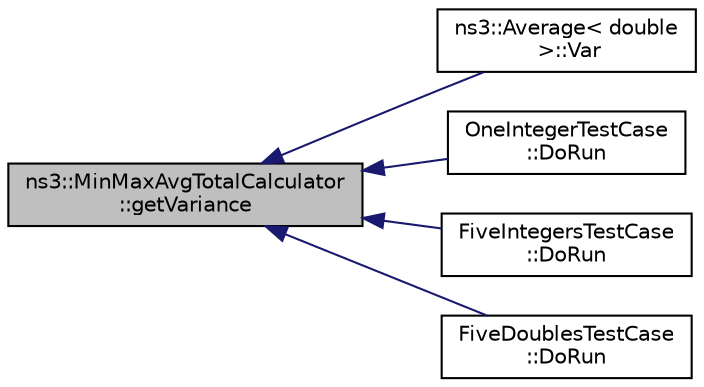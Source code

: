 digraph "ns3::MinMaxAvgTotalCalculator::getVariance"
{
  edge [fontname="Helvetica",fontsize="10",labelfontname="Helvetica",labelfontsize="10"];
  node [fontname="Helvetica",fontsize="10",shape=record];
  rankdir="LR";
  Node1 [label="ns3::MinMaxAvgTotalCalculator\l::getVariance",height=0.2,width=0.4,color="black", fillcolor="grey75", style="filled", fontcolor="black"];
  Node1 -> Node2 [dir="back",color="midnightblue",fontsize="10",style="solid"];
  Node2 [label="ns3::Average\< double\l \>::Var",height=0.2,width=0.4,color="black", fillcolor="white", style="filled",URL="$d4/d51/classns3_1_1Average.html#af81b1dec6bcafabf4ed63f43fdd8f568",tooltip="Unbiased estimate of variance. "];
  Node1 -> Node3 [dir="back",color="midnightblue",fontsize="10",style="solid"];
  Node3 [label="OneIntegerTestCase\l::DoRun",height=0.2,width=0.4,color="black", fillcolor="white", style="filled",URL="$dd/d57/classOneIntegerTestCase.html#aee15b1016f3aa6790914defdd9bb9342",tooltip="Implementation to actually run this TestCase. "];
  Node1 -> Node4 [dir="back",color="midnightblue",fontsize="10",style="solid"];
  Node4 [label="FiveIntegersTestCase\l::DoRun",height=0.2,width=0.4,color="black", fillcolor="white", style="filled",URL="$d2/def/classFiveIntegersTestCase.html#ae59367f468ecf68bcc4b92bf4df5660c",tooltip="Implementation to actually run this TestCase. "];
  Node1 -> Node5 [dir="back",color="midnightblue",fontsize="10",style="solid"];
  Node5 [label="FiveDoublesTestCase\l::DoRun",height=0.2,width=0.4,color="black", fillcolor="white", style="filled",URL="$d8/dad/classFiveDoublesTestCase.html#aade3d729805620a3f161e0ede362e6f7",tooltip="Implementation to actually run this TestCase. "];
}
